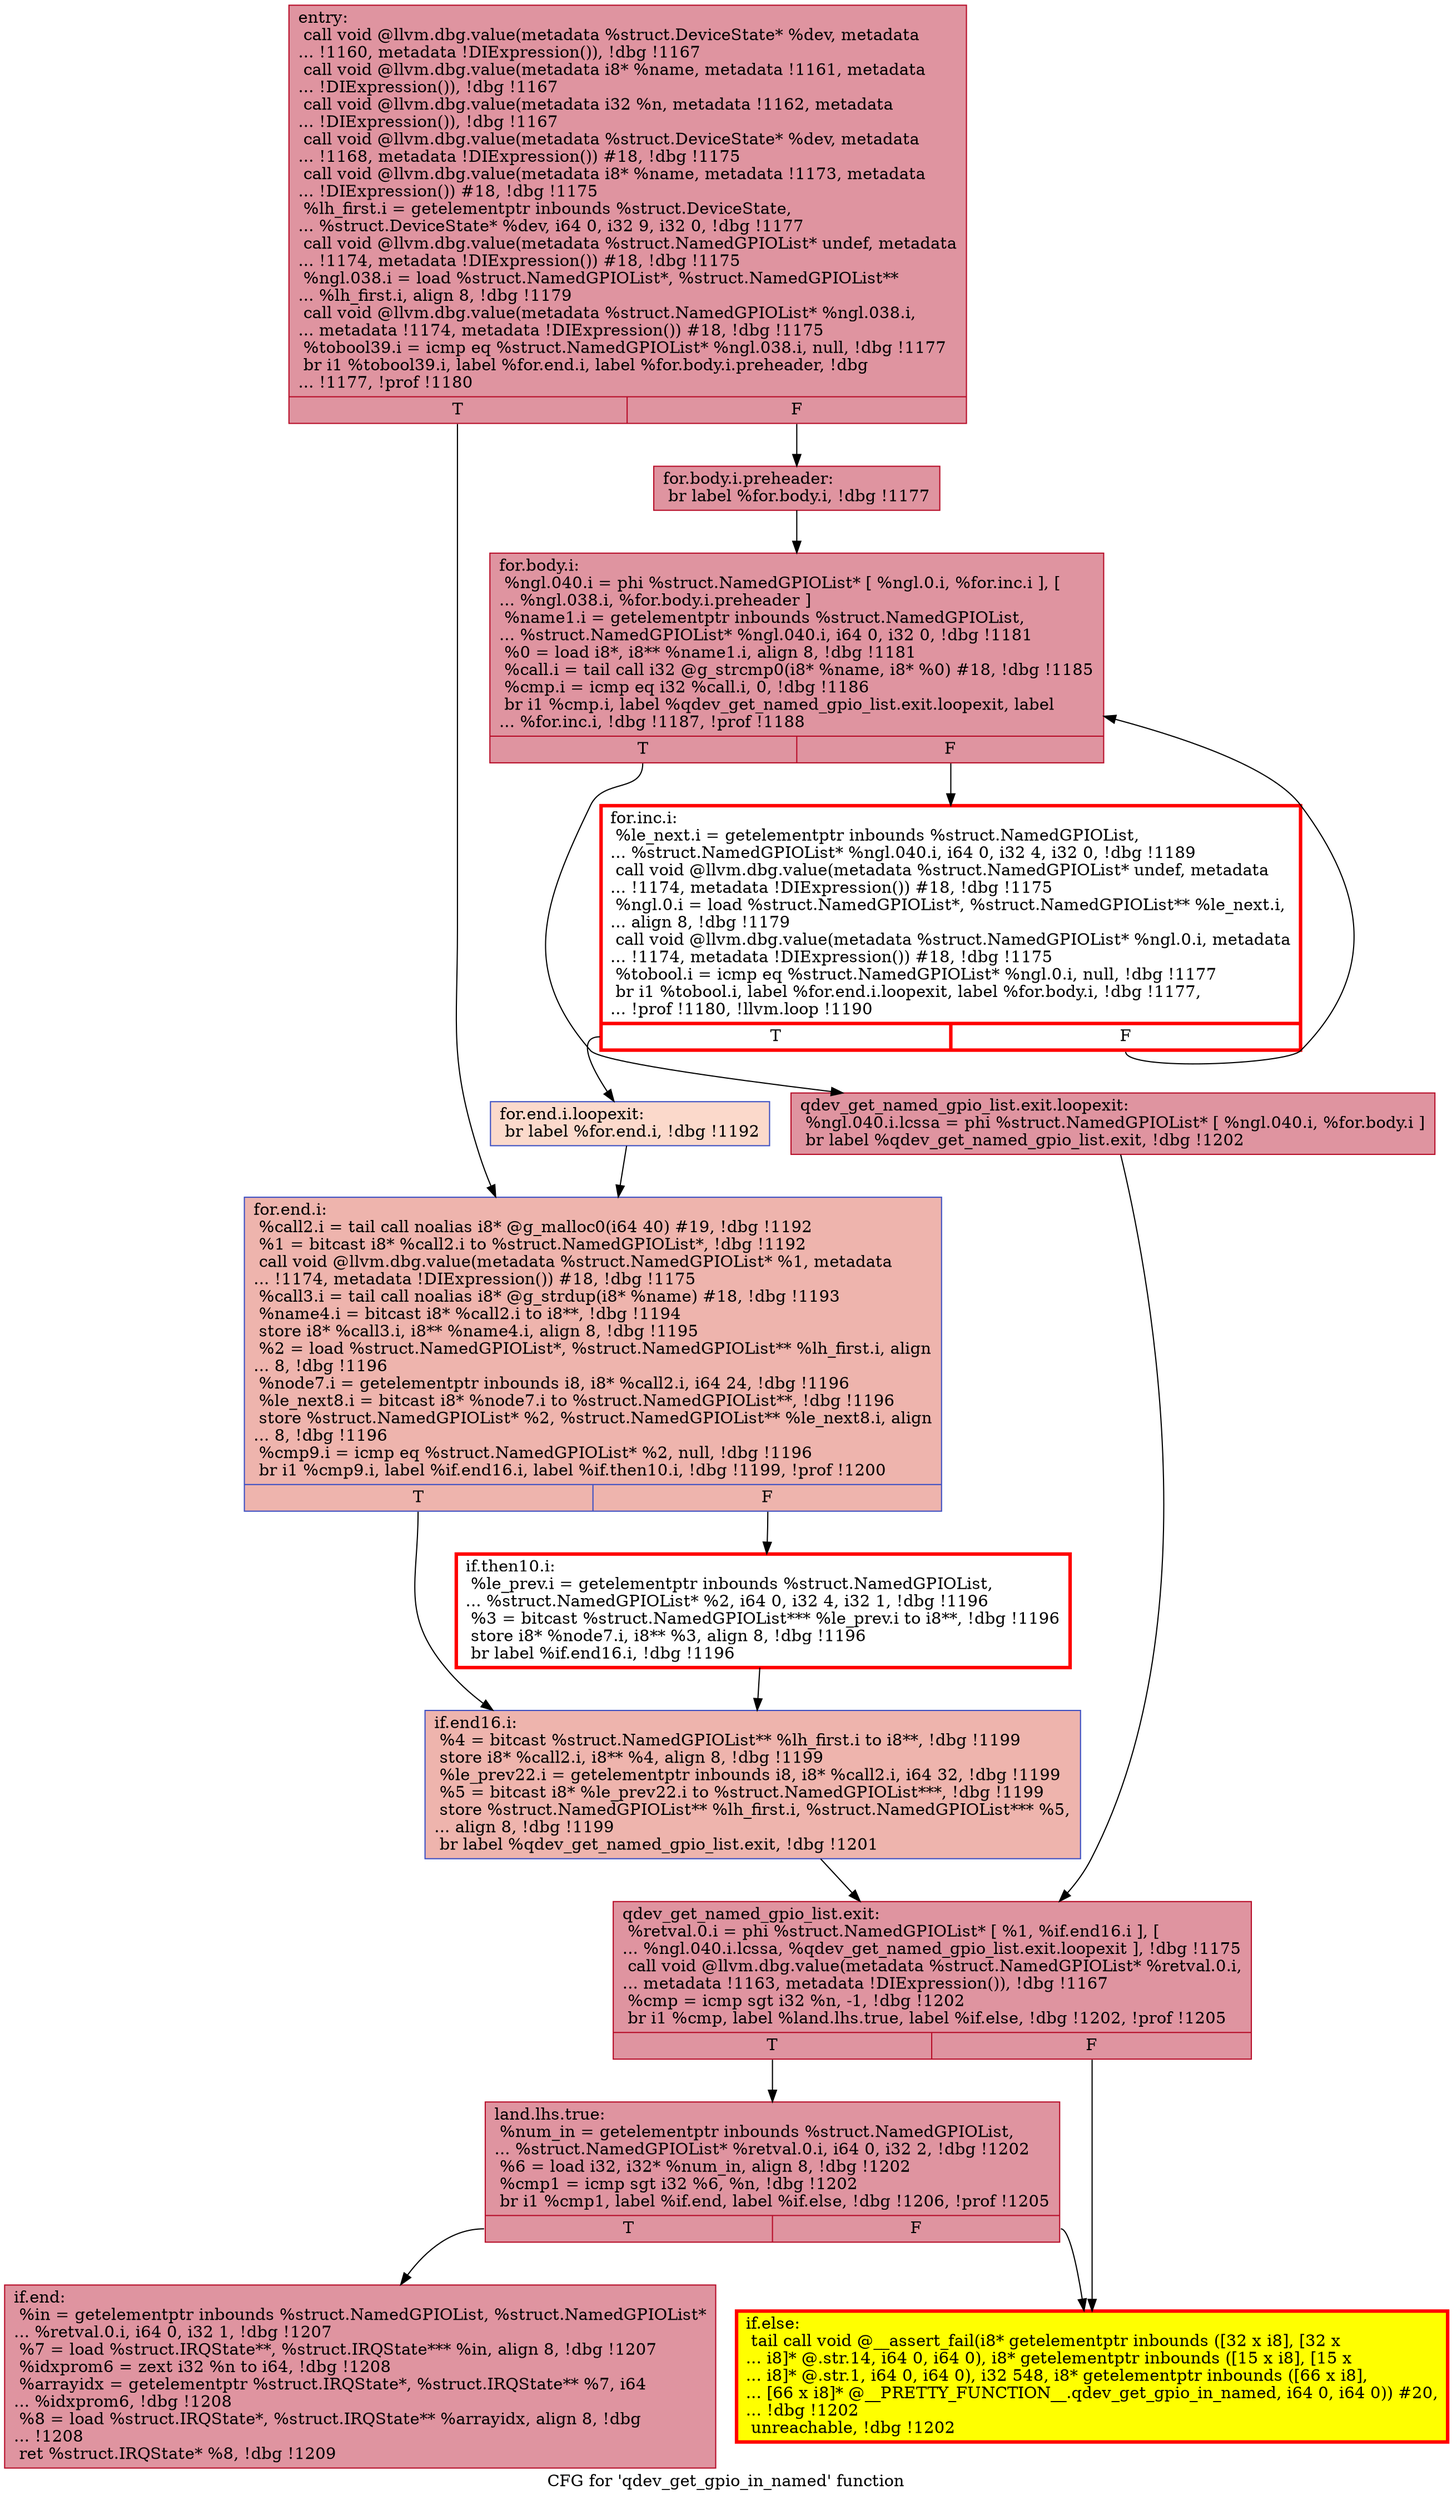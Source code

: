 digraph "CFG for 'qdev_get_gpio_in_named' function" {
	label="CFG for 'qdev_get_gpio_in_named' function";

	Node0x55e1ca187820 [shape=record,color="#b70d28ff", style=filled, fillcolor="#b70d2870",label="{entry:\l  call void @llvm.dbg.value(metadata %struct.DeviceState* %dev, metadata\l... !1160, metadata !DIExpression()), !dbg !1167\l  call void @llvm.dbg.value(metadata i8* %name, metadata !1161, metadata\l... !DIExpression()), !dbg !1167\l  call void @llvm.dbg.value(metadata i32 %n, metadata !1162, metadata\l... !DIExpression()), !dbg !1167\l  call void @llvm.dbg.value(metadata %struct.DeviceState* %dev, metadata\l... !1168, metadata !DIExpression()) #18, !dbg !1175\l  call void @llvm.dbg.value(metadata i8* %name, metadata !1173, metadata\l... !DIExpression()) #18, !dbg !1175\l  %lh_first.i = getelementptr inbounds %struct.DeviceState,\l... %struct.DeviceState* %dev, i64 0, i32 9, i32 0, !dbg !1177\l  call void @llvm.dbg.value(metadata %struct.NamedGPIOList* undef, metadata\l... !1174, metadata !DIExpression()) #18, !dbg !1175\l  %ngl.038.i = load %struct.NamedGPIOList*, %struct.NamedGPIOList**\l... %lh_first.i, align 8, !dbg !1179\l  call void @llvm.dbg.value(metadata %struct.NamedGPIOList* %ngl.038.i,\l... metadata !1174, metadata !DIExpression()) #18, !dbg !1175\l  %tobool39.i = icmp eq %struct.NamedGPIOList* %ngl.038.i, null, !dbg !1177\l  br i1 %tobool39.i, label %for.end.i, label %for.body.i.preheader, !dbg\l... !1177, !prof !1180\l|{<s0>T|<s1>F}}"];
	Node0x55e1ca187820:s0 -> Node0x55e1ca2d0070;
	Node0x55e1ca187820:s1 -> Node0x55e1ca298050;
	Node0x55e1ca298050 [shape=record,color="#b70d28ff", style=filled, fillcolor="#b70d2870",label="{for.body.i.preheader:                             \l  br label %for.body.i, !dbg !1177\l}"];
	Node0x55e1ca298050 -> Node0x55e1ca22c430;
	Node0x55e1ca22c430 [shape=record,color="#b70d28ff", style=filled, fillcolor="#b70d2870",label="{for.body.i:                                       \l  %ngl.040.i = phi %struct.NamedGPIOList* [ %ngl.0.i, %for.inc.i ], [\l... %ngl.038.i, %for.body.i.preheader ]\l  %name1.i = getelementptr inbounds %struct.NamedGPIOList,\l... %struct.NamedGPIOList* %ngl.040.i, i64 0, i32 0, !dbg !1181\l  %0 = load i8*, i8** %name1.i, align 8, !dbg !1181\l  %call.i = tail call i32 @g_strcmp0(i8* %name, i8* %0) #18, !dbg !1185\l  %cmp.i = icmp eq i32 %call.i, 0, !dbg !1186\l  br i1 %cmp.i, label %qdev_get_named_gpio_list.exit.loopexit, label\l... %for.inc.i, !dbg !1187, !prof !1188\l|{<s0>T|<s1>F}}"];
	Node0x55e1ca22c430:s0 -> Node0x55e1ca1cf9f0;
	Node0x55e1ca22c430:s1 -> Node0x55e1ca1bd730;
	Node0x55e1ca1bd730 [shape=record,penwidth=3.0, color="red",label="{for.inc.i:                                        \l  %le_next.i = getelementptr inbounds %struct.NamedGPIOList,\l... %struct.NamedGPIOList* %ngl.040.i, i64 0, i32 4, i32 0, !dbg !1189\l  call void @llvm.dbg.value(metadata %struct.NamedGPIOList* undef, metadata\l... !1174, metadata !DIExpression()) #18, !dbg !1175\l  %ngl.0.i = load %struct.NamedGPIOList*, %struct.NamedGPIOList** %le_next.i,\l... align 8, !dbg !1179\l  call void @llvm.dbg.value(metadata %struct.NamedGPIOList* %ngl.0.i, metadata\l... !1174, metadata !DIExpression()) #18, !dbg !1175\l  %tobool.i = icmp eq %struct.NamedGPIOList* %ngl.0.i, null, !dbg !1177\l  br i1 %tobool.i, label %for.end.i.loopexit, label %for.body.i, !dbg !1177,\l... !prof !1180, !llvm.loop !1190\l|{<s0>T|<s1>F}}"];
	Node0x55e1ca1bd730:s0 -> Node0x55e1ca2059a0;
	Node0x55e1ca1bd730:s1 -> Node0x55e1ca22c430;
	Node0x55e1ca2059a0 [shape=record,color="#3d50c3ff", style=filled, fillcolor="#f7a88970",label="{for.end.i.loopexit:                               \l  br label %for.end.i, !dbg !1192\l}"];
	Node0x55e1ca2059a0 -> Node0x55e1ca2d0070;
	Node0x55e1ca2d0070 [shape=record,color="#3d50c3ff", style=filled, fillcolor="#d8564670",label="{for.end.i:                                        \l  %call2.i = tail call noalias i8* @g_malloc0(i64 40) #19, !dbg !1192\l  %1 = bitcast i8* %call2.i to %struct.NamedGPIOList*, !dbg !1192\l  call void @llvm.dbg.value(metadata %struct.NamedGPIOList* %1, metadata\l... !1174, metadata !DIExpression()) #18, !dbg !1175\l  %call3.i = tail call noalias i8* @g_strdup(i8* %name) #18, !dbg !1193\l  %name4.i = bitcast i8* %call2.i to i8**, !dbg !1194\l  store i8* %call3.i, i8** %name4.i, align 8, !dbg !1195\l  %2 = load %struct.NamedGPIOList*, %struct.NamedGPIOList** %lh_first.i, align\l... 8, !dbg !1196\l  %node7.i = getelementptr inbounds i8, i8* %call2.i, i64 24, !dbg !1196\l  %le_next8.i = bitcast i8* %node7.i to %struct.NamedGPIOList**, !dbg !1196\l  store %struct.NamedGPIOList* %2, %struct.NamedGPIOList** %le_next8.i, align\l... 8, !dbg !1196\l  %cmp9.i = icmp eq %struct.NamedGPIOList* %2, null, !dbg !1196\l  br i1 %cmp9.i, label %if.end16.i, label %if.then10.i, !dbg !1199, !prof !1200\l|{<s0>T|<s1>F}}"];
	Node0x55e1ca2d0070:s0 -> Node0x55e1ca39dc70;
	Node0x55e1ca2d0070:s1 -> Node0x55e1ca17e560;
	Node0x55e1ca17e560 [shape=record,penwidth=3.0, color="red",label="{if.then10.i:                                      \l  %le_prev.i = getelementptr inbounds %struct.NamedGPIOList,\l... %struct.NamedGPIOList* %2, i64 0, i32 4, i32 1, !dbg !1196\l  %3 = bitcast %struct.NamedGPIOList*** %le_prev.i to i8**, !dbg !1196\l  store i8* %node7.i, i8** %3, align 8, !dbg !1196\l  br label %if.end16.i, !dbg !1196\l}"];
	Node0x55e1ca17e560 -> Node0x55e1ca39dc70;
	Node0x55e1ca39dc70 [shape=record,color="#3d50c3ff", style=filled, fillcolor="#d8564670",label="{if.end16.i:                                       \l  %4 = bitcast %struct.NamedGPIOList** %lh_first.i to i8**, !dbg !1199\l  store i8* %call2.i, i8** %4, align 8, !dbg !1199\l  %le_prev22.i = getelementptr inbounds i8, i8* %call2.i, i64 32, !dbg !1199\l  %5 = bitcast i8* %le_prev22.i to %struct.NamedGPIOList***, !dbg !1199\l  store %struct.NamedGPIOList** %lh_first.i, %struct.NamedGPIOList*** %5,\l... align 8, !dbg !1199\l  br label %qdev_get_named_gpio_list.exit, !dbg !1201\l}"];
	Node0x55e1ca39dc70 -> Node0x55e1ca19a1b0;
	Node0x55e1ca1cf9f0 [shape=record,color="#b70d28ff", style=filled, fillcolor="#b70d2870",label="{qdev_get_named_gpio_list.exit.loopexit:           \l  %ngl.040.i.lcssa = phi %struct.NamedGPIOList* [ %ngl.040.i, %for.body.i ]\l  br label %qdev_get_named_gpio_list.exit, !dbg !1202\l}"];
	Node0x55e1ca1cf9f0 -> Node0x55e1ca19a1b0;
	Node0x55e1ca19a1b0 [shape=record,color="#b70d28ff", style=filled, fillcolor="#b70d2870",label="{qdev_get_named_gpio_list.exit:                    \l  %retval.0.i = phi %struct.NamedGPIOList* [ %1, %if.end16.i ], [\l... %ngl.040.i.lcssa, %qdev_get_named_gpio_list.exit.loopexit ], !dbg !1175\l  call void @llvm.dbg.value(metadata %struct.NamedGPIOList* %retval.0.i,\l... metadata !1163, metadata !DIExpression()), !dbg !1167\l  %cmp = icmp sgt i32 %n, -1, !dbg !1202\l  br i1 %cmp, label %land.lhs.true, label %if.else, !dbg !1202, !prof !1205\l|{<s0>T|<s1>F}}"];
	Node0x55e1ca19a1b0:s0 -> Node0x55e1ca1918c0;
	Node0x55e1ca19a1b0:s1 -> Node0x55e1ca191850;
	Node0x55e1ca1918c0 [shape=record,color="#b70d28ff", style=filled, fillcolor="#b70d2870",label="{land.lhs.true:                                    \l  %num_in = getelementptr inbounds %struct.NamedGPIOList,\l... %struct.NamedGPIOList* %retval.0.i, i64 0, i32 2, !dbg !1202\l  %6 = load i32, i32* %num_in, align 8, !dbg !1202\l  %cmp1 = icmp sgt i32 %6, %n, !dbg !1202\l  br i1 %cmp1, label %if.end, label %if.else, !dbg !1206, !prof !1205\l|{<s0>T|<s1>F}}"];
	Node0x55e1ca1918c0:s0 -> Node0x55e1ca1917e0;
	Node0x55e1ca1918c0:s1 -> Node0x55e1ca191850;
	Node0x55e1ca191850 [shape=record,penwidth=3.0, style="filled", color="red", fillcolor="yellow",label="{if.else:                                          \l  tail call void @__assert_fail(i8* getelementptr inbounds ([32 x i8], [32 x\l... i8]* @.str.14, i64 0, i64 0), i8* getelementptr inbounds ([15 x i8], [15 x\l... i8]* @.str.1, i64 0, i64 0), i32 548, i8* getelementptr inbounds ([66 x i8],\l... [66 x i8]* @__PRETTY_FUNCTION__.qdev_get_gpio_in_named, i64 0, i64 0)) #20,\l... !dbg !1202\l  unreachable, !dbg !1202\l}"];
	Node0x55e1ca1917e0 [shape=record,color="#b70d28ff", style=filled, fillcolor="#b70d2870",label="{if.end:                                           \l  %in = getelementptr inbounds %struct.NamedGPIOList, %struct.NamedGPIOList*\l... %retval.0.i, i64 0, i32 1, !dbg !1207\l  %7 = load %struct.IRQState**, %struct.IRQState*** %in, align 8, !dbg !1207\l  %idxprom6 = zext i32 %n to i64, !dbg !1208\l  %arrayidx = getelementptr %struct.IRQState*, %struct.IRQState** %7, i64\l... %idxprom6, !dbg !1208\l  %8 = load %struct.IRQState*, %struct.IRQState** %arrayidx, align 8, !dbg\l... !1208\l  ret %struct.IRQState* %8, !dbg !1209\l}"];
}
